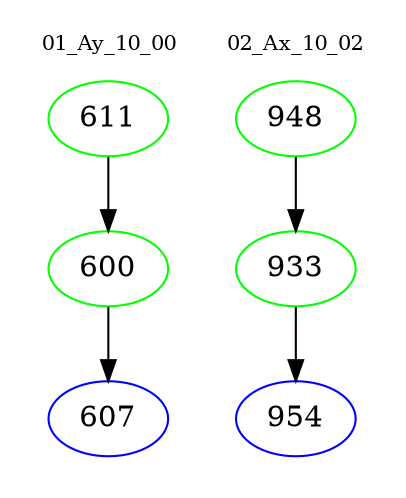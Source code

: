 digraph{
subgraph cluster_0 {
color = white
label = "01_Ay_10_00";
fontsize=10;
T0_611 [label="611", color="green"]
T0_611 -> T0_600 [color="black"]
T0_600 [label="600", color="green"]
T0_600 -> T0_607 [color="black"]
T0_607 [label="607", color="blue"]
}
subgraph cluster_1 {
color = white
label = "02_Ax_10_02";
fontsize=10;
T1_948 [label="948", color="green"]
T1_948 -> T1_933 [color="black"]
T1_933 [label="933", color="green"]
T1_933 -> T1_954 [color="black"]
T1_954 [label="954", color="blue"]
}
}
